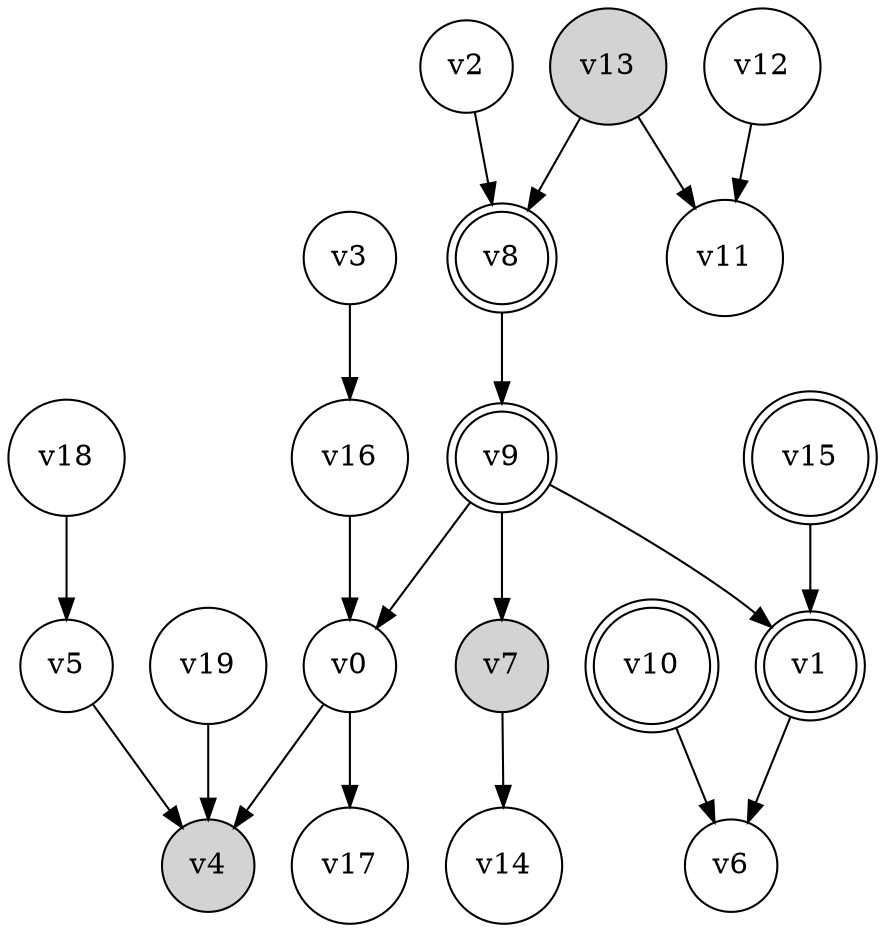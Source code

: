 digraph {
	rankdir=TD
	v0 [shape=circle]
	v1 [shape=doublecircle]
	v2 [shape=circle]
	v3 [shape=circle]
	v4 [shape=circle style=filled]
	v5 [shape=circle]
	v6 [shape=circle]
	v7 [shape=circle style=filled]
	v8 [shape=doublecircle]
	v9 [shape=doublecircle]
	v10 [shape=doublecircle]
	v11 [shape=circle]
	v12 [shape=circle]
	v13 [shape=circle style=filled]
	v14 [shape=circle]
	v15 [shape=doublecircle]
	v16 [shape=circle]
	v17 [shape=circle]
	v18 [shape=circle]
	v19 [shape=circle]
	v0 -> v4
	v0 -> v17
	v1 -> v6
	v2 -> v8
	v3 -> v16
	v5 -> v4
	v7 -> v14
	v8 -> v9
	v9 -> v7
	v9 -> v1
	v9 -> v0
	v10 -> v6
	v12 -> v11
	v13 -> v11
	v13 -> v8
	v15 -> v1
	v16 -> v0
	v18 -> v5
	v19 -> v4
}
